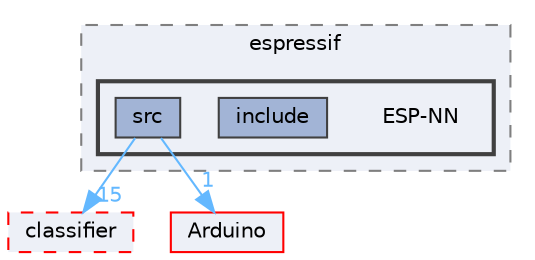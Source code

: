 digraph "Face_Access_inferencing/src/edge-impulse-sdk/porting/espressif/ESP-NN"
{
 // LATEX_PDF_SIZE
  bgcolor="transparent";
  edge [fontname=Helvetica,fontsize=10,labelfontname=Helvetica,labelfontsize=10];
  node [fontname=Helvetica,fontsize=10,shape=box,height=0.2,width=0.4];
  compound=true
  subgraph clusterdir_a0f959d8970335234293321147174d5b {
    graph [ bgcolor="#edf0f7", pencolor="grey50", label="espressif", fontname=Helvetica,fontsize=10 style="filled,dashed", URL="dir_a0f959d8970335234293321147174d5b.html",tooltip=""]
  subgraph clusterdir_8ca17ce355b2789e54493610795403a3 {
    graph [ bgcolor="#edf0f7", pencolor="grey25", label="", fontname=Helvetica,fontsize=10 style="filled,bold", URL="dir_8ca17ce355b2789e54493610795403a3.html",tooltip=""]
    dir_8ca17ce355b2789e54493610795403a3 [shape=plaintext, label="ESP-NN"];
  dir_3e5f965533dde4132676e75af918251a [label="include", fillcolor="#a2b4d6", color="grey25", style="filled", URL="dir_3e5f965533dde4132676e75af918251a.html",tooltip=""];
  dir_c90a268ca4faf40922d2ec77e7c60048 [label="src", fillcolor="#a2b4d6", color="grey25", style="filled", URL="dir_c90a268ca4faf40922d2ec77e7c60048.html",tooltip=""];
  }
  }
  dir_23fbe5a3fb0933f31748c7066d658296 [label="classifier", fillcolor="#edf0f7", color="red", style="filled,dashed", URL="dir_23fbe5a3fb0933f31748c7066d658296.html",tooltip=""];
  dir_a991eec27578c865874ede3d8ec657c2 [label="Arduino", fillcolor="#edf0f7", color="red", style="filled", URL="dir_a991eec27578c865874ede3d8ec657c2.html",tooltip=""];
  dir_c90a268ca4faf40922d2ec77e7c60048->dir_23fbe5a3fb0933f31748c7066d658296 [headlabel="15", labeldistance=1.5 headhref="dir_000303_000048.html" href="dir_000303_000048.html" color="steelblue1" fontcolor="steelblue1"];
  dir_c90a268ca4faf40922d2ec77e7c60048->dir_a991eec27578c865874ede3d8ec657c2 [headlabel="1", labeldistance=1.5 headhref="dir_000303_000014.html" href="dir_000303_000014.html" color="steelblue1" fontcolor="steelblue1"];
}
